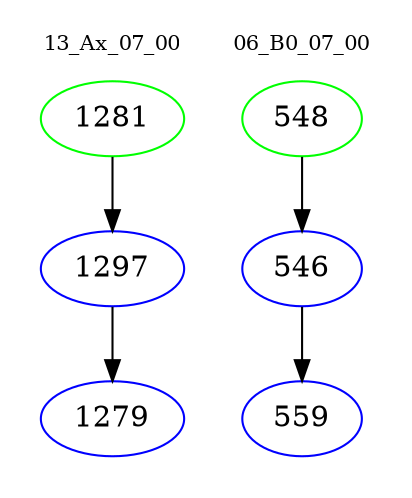 digraph{
subgraph cluster_0 {
color = white
label = "13_Ax_07_00";
fontsize=10;
T0_1281 [label="1281", color="green"]
T0_1281 -> T0_1297 [color="black"]
T0_1297 [label="1297", color="blue"]
T0_1297 -> T0_1279 [color="black"]
T0_1279 [label="1279", color="blue"]
}
subgraph cluster_1 {
color = white
label = "06_B0_07_00";
fontsize=10;
T1_548 [label="548", color="green"]
T1_548 -> T1_546 [color="black"]
T1_546 [label="546", color="blue"]
T1_546 -> T1_559 [color="black"]
T1_559 [label="559", color="blue"]
}
}
